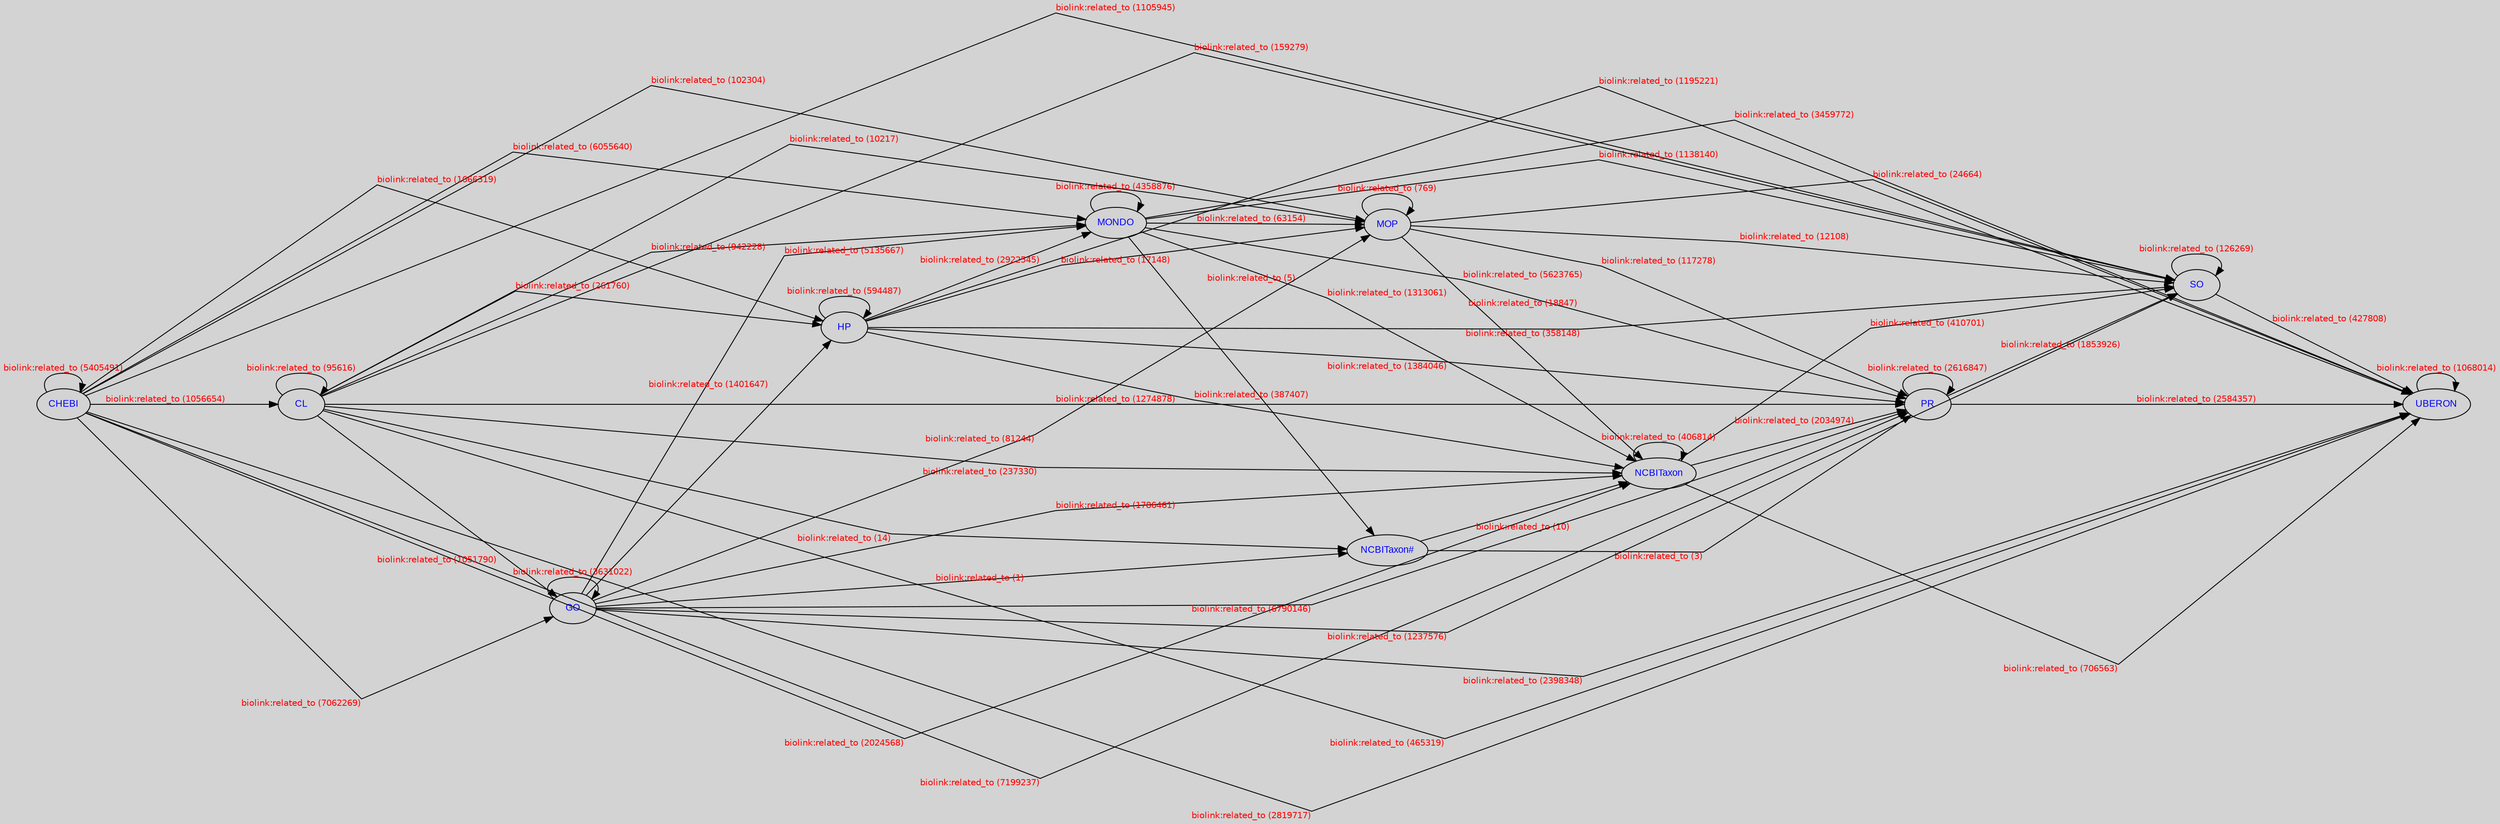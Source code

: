 digraph{graph [ bgcolor=lightgray, fontname=Arial, fontcolor=blue, fontsize=12 ]; node [ fontname=Arial, fontcolor=blue, fontsize=11]; edge [ fontname=Helvetica, fontcolor=red, fontsize=10, labeldistance=2, labelangle=-50 ]; splines="FALSE"; rankdir="LR";	"MONDO" -> "SO" [label="biolink:related_to (1138140)"]; 	"CHEBI" -> "MOP" [label="biolink:related_to (102304)"]; 	"MOP" -> "UBERON" [label="biolink:related_to (24664)"]; 	"MONDO" -> "NCBITaxon" [label="biolink:related_to (1313061)"]; 	"CHEBI" -> "HP" [label="biolink:related_to (1666319)"]; 	"HP" -> "UBERON" [label="biolink:related_to (1195221)"]; 	"MONDO" -> "MONDO" [label="biolink:related_to (4358876)"]; 	"CL" -> "UBERON" [label="biolink:related_to (465319)"]; 	"PR" -> "PR" [label="biolink:related_to (2616847)"]; 	"CHEBI" -> "CL" [label="biolink:related_to (1056654)"]; 	"CL" -> "NCBITaxon#" [label="biolink:related_to (14)"]; 	"GO" -> "UBERON" [label="biolink:related_to (2398348)"]; 	"NCBITaxon" -> "UBERON" [label="biolink:related_to (706563)"]; 	"GO" -> "NCBITaxon#" [label="biolink:related_to (1)"]; 	"NCBITaxon#" -> "NCBITaxon" [label="biolink:related_to (10)"]; 	"MOP" -> "MOP" [label="biolink:related_to (769)"]; 	"HP" -> "MOP" [label="biolink:related_to (17148)"]; 	"CL" -> "MOP" [label="biolink:related_to (10217)"]; 	"MONDO" -> "PR" [label="biolink:related_to (5623765)"]; 	"HP" -> "HP" [label="biolink:related_to (594487)"]; 	"CHEBI" -> "SO" [label="biolink:related_to (1105945)"]; 	"GO" -> "MOP" [label="biolink:related_to (81244)"]; 	"CL" -> "HP" [label="biolink:related_to (261760)"]; 	"SO" -> "UBERON" [label="biolink:related_to (427808)"]; 	"CHEBI" -> "NCBITaxon" [label="biolink:related_to (2024568)"]; 	"CL" -> "CL" [label="biolink:related_to (95616)"]; 	"CHEBI" -> "GO" [label="biolink:related_to (7062269)"]; 	"CHEBI" -> "MONDO" [label="biolink:related_to (6055640)"]; 	"GO" -> "HP" [label="biolink:related_to (1401647)"]; 	"UBERON" -> "UBERON" [label="biolink:related_to (1068014)"]; 	"PR" -> "UBERON" [label="biolink:related_to (2584357)"]; 	"NCBITaxon#" -> "PR" [label="biolink:related_to (3)"]; 	"MOP" -> "SO" [label="biolink:related_to (12108)"]; 	"CHEBI" -> "CHEBI" [label="biolink:related_to (5405491)"]; 	"HP" -> "SO" [label="biolink:related_to (358148)"]; 	"MOP" -> "NCBITaxon" [label="biolink:related_to (18847)"]; 	"CL" -> "SO" [label="biolink:related_to (159279)"]; 	"HP" -> "NCBITaxon" [label="biolink:related_to (387407)"]; 	"CHEBI" -> "PR" [label="biolink:related_to (7199237)"]; 	"CL" -> "NCBITaxon" [label="biolink:related_to (237330)"]; 	"HP" -> "MONDO" [label="biolink:related_to (2922545)"]; 	"GO" -> "SO" [label="biolink:related_to (1237576)"]; 	"CL" -> "MONDO" [label="biolink:related_to (942228)"]; 	"CL" -> "GO" [label="biolink:related_to (1051790)"]; 	"MONDO" -> "UBERON" [label="biolink:related_to (3459772)"]; 	"GO" -> "NCBITaxon" [label="biolink:related_to (1786461)"]; 	"NCBITaxon" -> "SO" [label="biolink:related_to (410701)"]; 	"GO" -> "MONDO" [label="biolink:related_to (5135667)"]; 	"GO" -> "GO" [label="biolink:related_to (3631022)"]; 	"MONDO" -> "NCBITaxon#" [label="biolink:related_to (5)"]; 	"NCBITaxon" -> "NCBITaxon" [label="biolink:related_to (406814)"]; 	"MOP" -> "PR" [label="biolink:related_to (117278)"]; 	"SO" -> "SO" [label="biolink:related_to (126269)"]; 	"MONDO" -> "MOP" [label="biolink:related_to (63154)"]; 	"HP" -> "PR" [label="biolink:related_to (1384046)"]; 	"CL" -> "PR" [label="biolink:related_to (1274878)"]; 	"GO" -> "PR" [label="biolink:related_to (6790146)"]; 	"PR" -> "SO" [label="biolink:related_to (1853926)"]; 	"NCBITaxon" -> "PR" [label="biolink:related_to (2034974)"]; 	"CHEBI" -> "UBERON" [label="biolink:related_to (2819717)"]; }